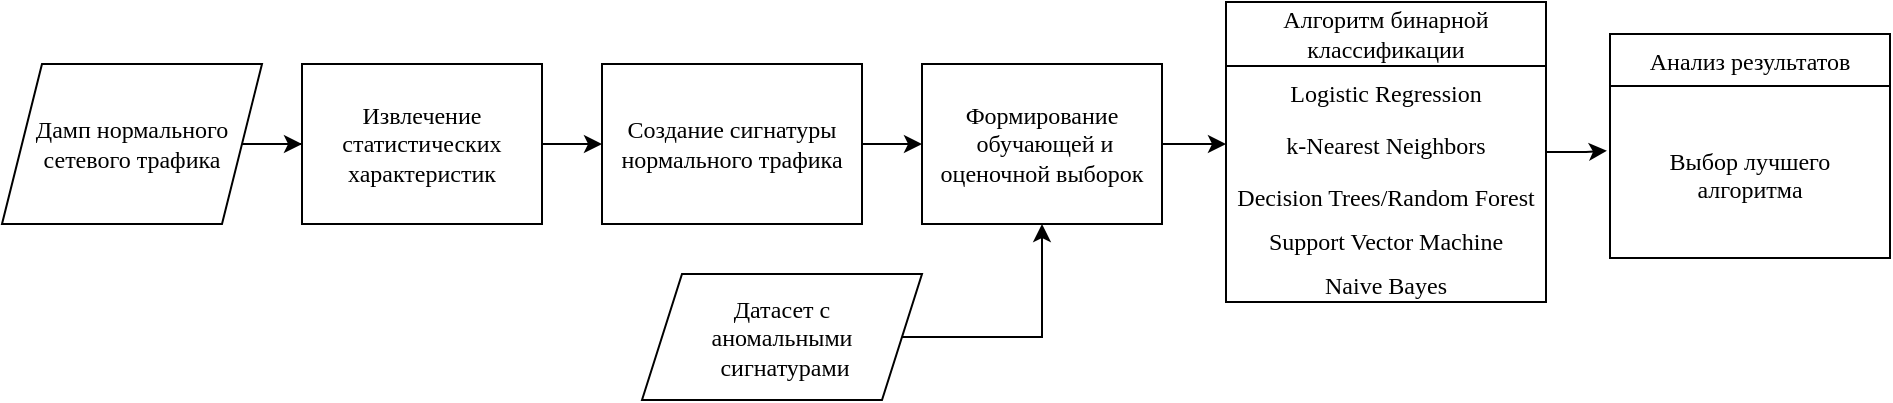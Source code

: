 <mxfile version="14.6.6" type="device" pages="2"><diagram id="DGTBNWo4RLYqFkZtOFa8" name="Page-1"><mxGraphModel dx="1038" dy="523" grid="1" gridSize="10" guides="1" tooltips="1" connect="1" arrows="1" fold="1" page="1" pageScale="1" pageWidth="827" pageHeight="1169" math="0" shadow="0"><root><mxCell id="0"/><mxCell id="1" parent="0"/><mxCell id="DqEvsfQPpHFTcFBO0of5-3" value="" style="edgeStyle=orthogonalEdgeStyle;rounded=0;orthogonalLoop=1;jettySize=auto;html=1;" parent="1" source="DqEvsfQPpHFTcFBO0of5-1" target="DqEvsfQPpHFTcFBO0of5-2" edge="1"><mxGeometry relative="1" as="geometry"/></mxCell><mxCell id="DqEvsfQPpHFTcFBO0of5-1" value="&lt;font face=&quot;Times New Roman&quot;&gt;Дамп нормального сетевого трафика&lt;/font&gt;" style="shape=parallelogram;perimeter=parallelogramPerimeter;whiteSpace=wrap;html=1;fixedSize=1;" parent="1" vertex="1"><mxGeometry x="80" y="180" width="130" height="80" as="geometry"/></mxCell><mxCell id="DqEvsfQPpHFTcFBO0of5-5" value="" style="edgeStyle=orthogonalEdgeStyle;rounded=0;orthogonalLoop=1;jettySize=auto;html=1;" parent="1" source="DqEvsfQPpHFTcFBO0of5-2" target="DqEvsfQPpHFTcFBO0of5-4" edge="1"><mxGeometry relative="1" as="geometry"/></mxCell><mxCell id="DqEvsfQPpHFTcFBO0of5-2" value="&lt;span style=&quot;font-family: &amp;#34;times new roman&amp;#34;&quot;&gt;Извлечение статистических&lt;/span&gt;&lt;br style=&quot;font-family: &amp;#34;times new roman&amp;#34;&quot;&gt;&lt;span style=&quot;font-family: &amp;#34;times new roman&amp;#34;&quot;&gt;характеристик&lt;/span&gt;" style="rounded=0;whiteSpace=wrap;html=1;" parent="1" vertex="1"><mxGeometry x="230" y="180" width="120" height="80" as="geometry"/></mxCell><mxCell id="DqEvsfQPpHFTcFBO0of5-7" value="" style="edgeStyle=orthogonalEdgeStyle;rounded=0;orthogonalLoop=1;jettySize=auto;html=1;" parent="1" source="DqEvsfQPpHFTcFBO0of5-4" target="DqEvsfQPpHFTcFBO0of5-6" edge="1"><mxGeometry relative="1" as="geometry"/></mxCell><mxCell id="DqEvsfQPpHFTcFBO0of5-4" value="&lt;span style=&quot;font-family: &amp;#34;times new roman&amp;#34;&quot;&gt;Создание сигнатуры нормального трафика&lt;/span&gt;" style="rounded=0;whiteSpace=wrap;html=1;" parent="1" vertex="1"><mxGeometry x="380" y="180" width="130" height="80" as="geometry"/></mxCell><mxCell id="cM-JfWyt-CE5CtmxQRKy-6" style="edgeStyle=orthogonalEdgeStyle;rounded=0;orthogonalLoop=1;jettySize=auto;html=1;entryX=0;entryY=0.5;entryDx=0;entryDy=0;" edge="1" parent="1" source="DqEvsfQPpHFTcFBO0of5-6" target="DqEvsfQPpHFTcFBO0of5-11"><mxGeometry relative="1" as="geometry"/></mxCell><mxCell id="DqEvsfQPpHFTcFBO0of5-6" value="&lt;font face=&quot;Times New Roman&quot;&gt;Формирование&lt;br&gt;&amp;nbsp;обучающей и оценочной выборок&lt;/font&gt;" style="rounded=0;whiteSpace=wrap;html=1;" parent="1" vertex="1"><mxGeometry x="540" y="180" width="120" height="80" as="geometry"/></mxCell><mxCell id="DqEvsfQPpHFTcFBO0of5-29" style="edgeStyle=orthogonalEdgeStyle;rounded=0;orthogonalLoop=1;jettySize=auto;html=1;entryX=-0.011;entryY=0.221;entryDx=0;entryDy=0;entryPerimeter=0;fontFamily=Times New Roman;" parent="1" source="DqEvsfQPpHFTcFBO0of5-9" target="DqEvsfQPpHFTcFBO0of5-27" edge="1"><mxGeometry relative="1" as="geometry"/></mxCell><mxCell id="DqEvsfQPpHFTcFBO0of5-9" value="Алгоритм бинарной классификации" style="swimlane;fontStyle=0;childLayout=stackLayout;horizontal=1;startSize=32;fillColor=none;horizontalStack=0;resizeParent=1;resizeParentMax=0;resizeLast=0;collapsible=1;marginBottom=0;fontFamily=Times New Roman;whiteSpace=wrap;" parent="1" vertex="1"><mxGeometry x="692" y="149" width="160" height="150" as="geometry"/></mxCell><mxCell id="DqEvsfQPpHFTcFBO0of5-10" value="Logistic Regression" style="text;strokeColor=none;fillColor=none;align=center;verticalAlign=top;spacingLeft=4;spacingRight=4;overflow=hidden;rotatable=0;points=[[0,0.5],[1,0.5]];portConstraint=eastwest;fontFamily=Times New Roman;" parent="DqEvsfQPpHFTcFBO0of5-9" vertex="1"><mxGeometry y="32" width="160" height="26" as="geometry"/></mxCell><mxCell id="DqEvsfQPpHFTcFBO0of5-11" value="k-Nearest Neighbors" style="text;strokeColor=none;fillColor=none;align=center;verticalAlign=top;spacingLeft=4;spacingRight=4;overflow=hidden;rotatable=0;points=[[0,0.5],[1,0.5]];portConstraint=eastwest;fontFamily=Times New Roman;" parent="DqEvsfQPpHFTcFBO0of5-9" vertex="1"><mxGeometry y="58" width="160" height="26" as="geometry"/></mxCell><mxCell id="DqEvsfQPpHFTcFBO0of5-12" value="Decision Trees/Random Forest" style="text;strokeColor=none;fillColor=none;align=center;verticalAlign=top;spacingLeft=4;spacingRight=4;overflow=hidden;rotatable=0;points=[[0,0.5],[1,0.5]];portConstraint=eastwest;fontFamily=Times New Roman;" parent="DqEvsfQPpHFTcFBO0of5-9" vertex="1"><mxGeometry y="84" width="160" height="22" as="geometry"/></mxCell><mxCell id="DqEvsfQPpHFTcFBO0of5-18" value="Support Vector Machine" style="text;strokeColor=none;fillColor=none;align=center;verticalAlign=top;spacingLeft=4;spacingRight=4;overflow=hidden;rotatable=0;points=[[0,0.5],[1,0.5]];portConstraint=eastwest;fontFamily=Times New Roman;" parent="DqEvsfQPpHFTcFBO0of5-9" vertex="1"><mxGeometry y="106" width="160" height="22" as="geometry"/></mxCell><mxCell id="DqEvsfQPpHFTcFBO0of5-19" value="Naive Bayes" style="text;strokeColor=none;fillColor=none;align=center;verticalAlign=top;spacingLeft=4;spacingRight=4;overflow=hidden;rotatable=0;points=[[0,0.5],[1,0.5]];portConstraint=eastwest;fontFamily=Times New Roman;" parent="DqEvsfQPpHFTcFBO0of5-9" vertex="1"><mxGeometry y="128" width="160" height="22" as="geometry"/></mxCell><mxCell id="DqEvsfQPpHFTcFBO0of5-25" value="Анализ результатов" style="swimlane;fontStyle=0;childLayout=stackLayout;horizontal=1;startSize=26;fillColor=none;horizontalStack=0;resizeParent=1;resizeParentMax=0;resizeLast=0;collapsible=1;marginBottom=0;fontFamily=Times New Roman;" parent="1" vertex="1"><mxGeometry x="884" y="165" width="140" height="112" as="geometry"/></mxCell><mxCell id="DqEvsfQPpHFTcFBO0of5-26" value=" " style="text;strokeColor=none;fillColor=none;align=left;verticalAlign=top;spacingLeft=4;spacingRight=4;overflow=hidden;rotatable=0;points=[[0,0.5],[1,0.5]];portConstraint=eastwest;" parent="DqEvsfQPpHFTcFBO0of5-25" vertex="1"><mxGeometry y="26" width="140" height="24" as="geometry"/></mxCell><mxCell id="DqEvsfQPpHFTcFBO0of5-27" value="Выбор лучшего алгоритма" style="text;strokeColor=none;fillColor=none;align=center;verticalAlign=top;spacingLeft=4;spacingRight=4;overflow=hidden;rotatable=0;points=[[0,0.5],[1,0.5]];portConstraint=eastwest;whiteSpace=wrap;fontFamily=Times New Roman;" parent="DqEvsfQPpHFTcFBO0of5-25" vertex="1"><mxGeometry y="50" width="140" height="38" as="geometry"/></mxCell><mxCell id="DqEvsfQPpHFTcFBO0of5-28" value=" " style="text;strokeColor=none;fillColor=none;align=left;verticalAlign=top;spacingLeft=4;spacingRight=4;overflow=hidden;rotatable=0;points=[[0,0.5],[1,0.5]];portConstraint=eastwest;" parent="DqEvsfQPpHFTcFBO0of5-25" vertex="1"><mxGeometry y="88" width="140" height="24" as="geometry"/></mxCell><mxCell id="evLhqN8IYcDCkMjqsWbk-2" style="edgeStyle=orthogonalEdgeStyle;rounded=0;orthogonalLoop=1;jettySize=auto;html=1;entryX=0.5;entryY=1;entryDx=0;entryDy=0;exitX=1;exitY=0.5;exitDx=0;exitDy=0;" parent="1" source="evLhqN8IYcDCkMjqsWbk-1" target="DqEvsfQPpHFTcFBO0of5-6" edge="1"><mxGeometry relative="1" as="geometry"><Array as="points"><mxPoint x="600" y="317"/></Array></mxGeometry></mxCell><mxCell id="evLhqN8IYcDCkMjqsWbk-1" value="&lt;font face=&quot;Times New Roman&quot;&gt;Датасет с &lt;br&gt;аномальными&lt;br&gt;&amp;nbsp;сигнатурами&lt;/font&gt;" style="shape=parallelogram;perimeter=parallelogramPerimeter;whiteSpace=wrap;html=1;fixedSize=1;sketch=0;" parent="1" vertex="1"><mxGeometry x="400" y="285" width="140" height="63" as="geometry"/></mxCell></root></mxGraphModel></diagram><diagram id="PeG60kQvoSIcS7eJox-B" name="Page-2"><mxGraphModel dx="1038" dy="523" grid="1" gridSize="10" guides="1" tooltips="1" connect="1" arrows="1" fold="1" page="1" pageScale="1" pageWidth="827" pageHeight="1169" math="0" shadow="0"><root><mxCell id="oXI3nQJrWIo5w9jbXA_6-0"/><mxCell id="oXI3nQJrWIo5w9jbXA_6-1" parent="oXI3nQJrWIo5w9jbXA_6-0"/><mxCell id="uM2ZnyjCh-apoXMknkpw-0" value="" style="edgeStyle=orthogonalEdgeStyle;rounded=0;orthogonalLoop=1;jettySize=auto;html=1;" edge="1" parent="oXI3nQJrWIo5w9jbXA_6-1" source="uM2ZnyjCh-apoXMknkpw-1" target="uM2ZnyjCh-apoXMknkpw-3"><mxGeometry relative="1" as="geometry"/></mxCell><mxCell id="uM2ZnyjCh-apoXMknkpw-1" value="&lt;font face=&quot;Times New Roman&quot;&gt;Дамп нормального сетевого трафика&lt;/font&gt;" style="shape=parallelogram;perimeter=parallelogramPerimeter;whiteSpace=wrap;html=1;fixedSize=1;" vertex="1" parent="oXI3nQJrWIo5w9jbXA_6-1"><mxGeometry x="60" y="180" width="130" height="80" as="geometry"/></mxCell><mxCell id="uM2ZnyjCh-apoXMknkpw-2" value="" style="edgeStyle=orthogonalEdgeStyle;rounded=0;orthogonalLoop=1;jettySize=auto;html=1;" edge="1" parent="oXI3nQJrWIo5w9jbXA_6-1" source="uM2ZnyjCh-apoXMknkpw-3" target="uM2ZnyjCh-apoXMknkpw-5"><mxGeometry relative="1" as="geometry"/></mxCell><mxCell id="uM2ZnyjCh-apoXMknkpw-3" value="&lt;font face=&quot;Times New Roman&quot;&gt;Извлечение статистических &lt;br&gt;признаков&lt;/font&gt;" style="rounded=0;whiteSpace=wrap;html=1;" vertex="1" parent="oXI3nQJrWIo5w9jbXA_6-1"><mxGeometry x="210" y="180" width="130" height="80" as="geometry"/></mxCell><mxCell id="uM2ZnyjCh-apoXMknkpw-4" value="" style="edgeStyle=orthogonalEdgeStyle;rounded=0;orthogonalLoop=1;jettySize=auto;html=1;" edge="1" parent="oXI3nQJrWIo5w9jbXA_6-1" source="uM2ZnyjCh-apoXMknkpw-5" target="uM2ZnyjCh-apoXMknkpw-7"><mxGeometry relative="1" as="geometry"/></mxCell><mxCell id="uM2ZnyjCh-apoXMknkpw-5" value="&lt;font face=&quot;Times New Roman&quot;&gt;Нормализация с целью создания сигнатуры нормального трафика&lt;/font&gt;" style="rounded=0;whiteSpace=wrap;html=1;" vertex="1" parent="oXI3nQJrWIo5w9jbXA_6-1"><mxGeometry x="370" y="180" width="130" height="80" as="geometry"/></mxCell><mxCell id="uM2ZnyjCh-apoXMknkpw-6" style="edgeStyle=orthogonalEdgeStyle;rounded=0;orthogonalLoop=1;jettySize=auto;html=1;entryX=0.007;entryY=0.785;entryDx=0;entryDy=0;entryPerimeter=0;fontFamily=Times New Roman;" edge="1" parent="oXI3nQJrWIo5w9jbXA_6-1" source="uM2ZnyjCh-apoXMknkpw-7" target="uM2ZnyjCh-apoXMknkpw-11"><mxGeometry relative="1" as="geometry"/></mxCell><mxCell id="uM2ZnyjCh-apoXMknkpw-7" value="&lt;font face=&quot;Times New Roman&quot;&gt;Формирование обучающей и оценочной выборок&lt;/font&gt;" style="rounded=0;whiteSpace=wrap;html=1;" vertex="1" parent="oXI3nQJrWIo5w9jbXA_6-1"><mxGeometry x="530" y="180" width="130" height="80" as="geometry"/></mxCell><mxCell id="uM2ZnyjCh-apoXMknkpw-8" style="edgeStyle=orthogonalEdgeStyle;rounded=0;orthogonalLoop=1;jettySize=auto;html=1;entryX=-0.011;entryY=0.221;entryDx=0;entryDy=0;entryPerimeter=0;fontFamily=Times New Roman;" edge="1" parent="oXI3nQJrWIo5w9jbXA_6-1" source="uM2ZnyjCh-apoXMknkpw-9" target="uM2ZnyjCh-apoXMknkpw-17"><mxGeometry relative="1" as="geometry"/></mxCell><mxCell id="uM2ZnyjCh-apoXMknkpw-9" value="Алгоритм бинарной классификации" style="swimlane;fontStyle=0;childLayout=stackLayout;horizontal=1;startSize=26;fillColor=none;horizontalStack=0;resizeParent=1;resizeParentMax=0;resizeLast=0;collapsible=1;marginBottom=0;fontFamily=Times New Roman;whiteSpace=wrap;" vertex="1" parent="oXI3nQJrWIo5w9jbXA_6-1"><mxGeometry x="690" y="148" width="160" height="144" as="geometry"/></mxCell><mxCell id="uM2ZnyjCh-apoXMknkpw-10" value="Logistic Regression" style="text;strokeColor=none;fillColor=none;align=center;verticalAlign=top;spacingLeft=4;spacingRight=4;overflow=hidden;rotatable=0;points=[[0,0.5],[1,0.5]];portConstraint=eastwest;fontFamily=Times New Roman;" vertex="1" parent="uM2ZnyjCh-apoXMknkpw-9"><mxGeometry y="26" width="160" height="26" as="geometry"/></mxCell><mxCell id="uM2ZnyjCh-apoXMknkpw-11" value="k-Nearest Neighbors" style="text;strokeColor=none;fillColor=none;align=center;verticalAlign=top;spacingLeft=4;spacingRight=4;overflow=hidden;rotatable=0;points=[[0,0.5],[1,0.5]];portConstraint=eastwest;fontFamily=Times New Roman;" vertex="1" parent="uM2ZnyjCh-apoXMknkpw-9"><mxGeometry y="52" width="160" height="26" as="geometry"/></mxCell><mxCell id="uM2ZnyjCh-apoXMknkpw-12" value="Decision Trees/Random Forest" style="text;strokeColor=none;fillColor=none;align=center;verticalAlign=top;spacingLeft=4;spacingRight=4;overflow=hidden;rotatable=0;points=[[0,0.5],[1,0.5]];portConstraint=eastwest;fontFamily=Times New Roman;" vertex="1" parent="uM2ZnyjCh-apoXMknkpw-9"><mxGeometry y="78" width="160" height="22" as="geometry"/></mxCell><mxCell id="uM2ZnyjCh-apoXMknkpw-13" value="Support Vector Machine" style="text;strokeColor=none;fillColor=none;align=center;verticalAlign=top;spacingLeft=4;spacingRight=4;overflow=hidden;rotatable=0;points=[[0,0.5],[1,0.5]];portConstraint=eastwest;fontFamily=Times New Roman;" vertex="1" parent="uM2ZnyjCh-apoXMknkpw-9"><mxGeometry y="100" width="160" height="22" as="geometry"/></mxCell><mxCell id="uM2ZnyjCh-apoXMknkpw-14" value="Naive Bayes" style="text;strokeColor=none;fillColor=none;align=center;verticalAlign=top;spacingLeft=4;spacingRight=4;overflow=hidden;rotatable=0;points=[[0,0.5],[1,0.5]];portConstraint=eastwest;fontFamily=Times New Roman;" vertex="1" parent="uM2ZnyjCh-apoXMknkpw-9"><mxGeometry y="122" width="160" height="22" as="geometry"/></mxCell><mxCell id="uM2ZnyjCh-apoXMknkpw-15" value="Анализ результатов" style="swimlane;fontStyle=0;childLayout=stackLayout;horizontal=1;startSize=26;fillColor=none;horizontalStack=0;resizeParent=1;resizeParentMax=0;resizeLast=0;collapsible=1;marginBottom=0;fontFamily=Times New Roman;" vertex="1" parent="oXI3nQJrWIo5w9jbXA_6-1"><mxGeometry x="880" y="160" width="140" height="120" as="geometry"/></mxCell><mxCell id="uM2ZnyjCh-apoXMknkpw-16" value=" " style="text;strokeColor=none;fillColor=none;align=left;verticalAlign=top;spacingLeft=4;spacingRight=4;overflow=hidden;rotatable=0;points=[[0,0.5],[1,0.5]];portConstraint=eastwest;" vertex="1" parent="uM2ZnyjCh-apoXMknkpw-15"><mxGeometry y="26" width="140" height="26" as="geometry"/></mxCell><mxCell id="uM2ZnyjCh-apoXMknkpw-17" value="Выбор лучшего алгоритма" style="text;strokeColor=none;fillColor=none;align=center;verticalAlign=top;spacingLeft=4;spacingRight=4;overflow=hidden;rotatable=0;points=[[0,0.5],[1,0.5]];portConstraint=eastwest;whiteSpace=wrap;fontFamily=Times New Roman;" vertex="1" parent="uM2ZnyjCh-apoXMknkpw-15"><mxGeometry y="52" width="140" height="38" as="geometry"/></mxCell><mxCell id="uM2ZnyjCh-apoXMknkpw-18" value=" " style="text;strokeColor=none;fillColor=none;align=left;verticalAlign=top;spacingLeft=4;spacingRight=4;overflow=hidden;rotatable=0;points=[[0,0.5],[1,0.5]];portConstraint=eastwest;" vertex="1" parent="uM2ZnyjCh-apoXMknkpw-15"><mxGeometry y="90" width="140" height="30" as="geometry"/></mxCell><mxCell id="uM2ZnyjCh-apoXMknkpw-19" style="edgeStyle=orthogonalEdgeStyle;rounded=0;orthogonalLoop=1;jettySize=auto;html=1;entryX=0.5;entryY=1;entryDx=0;entryDy=0;exitX=1;exitY=0.5;exitDx=0;exitDy=0;" edge="1" parent="oXI3nQJrWIo5w9jbXA_6-1" source="uM2ZnyjCh-apoXMknkpw-20" target="uM2ZnyjCh-apoXMknkpw-7"><mxGeometry relative="1" as="geometry"><Array as="points"><mxPoint x="595" y="317"/></Array></mxGeometry></mxCell><mxCell id="uM2ZnyjCh-apoXMknkpw-20" value="&lt;font face=&quot;Times New Roman&quot;&gt;Датасет с &lt;br&gt;аномальными&lt;br&gt;&amp;nbsp;сигнатурами&lt;/font&gt;" style="shape=parallelogram;perimeter=parallelogramPerimeter;whiteSpace=wrap;html=1;fixedSize=1;sketch=0;" vertex="1" parent="oXI3nQJrWIo5w9jbXA_6-1"><mxGeometry x="400" y="285" width="140" height="63" as="geometry"/></mxCell></root></mxGraphModel></diagram></mxfile>